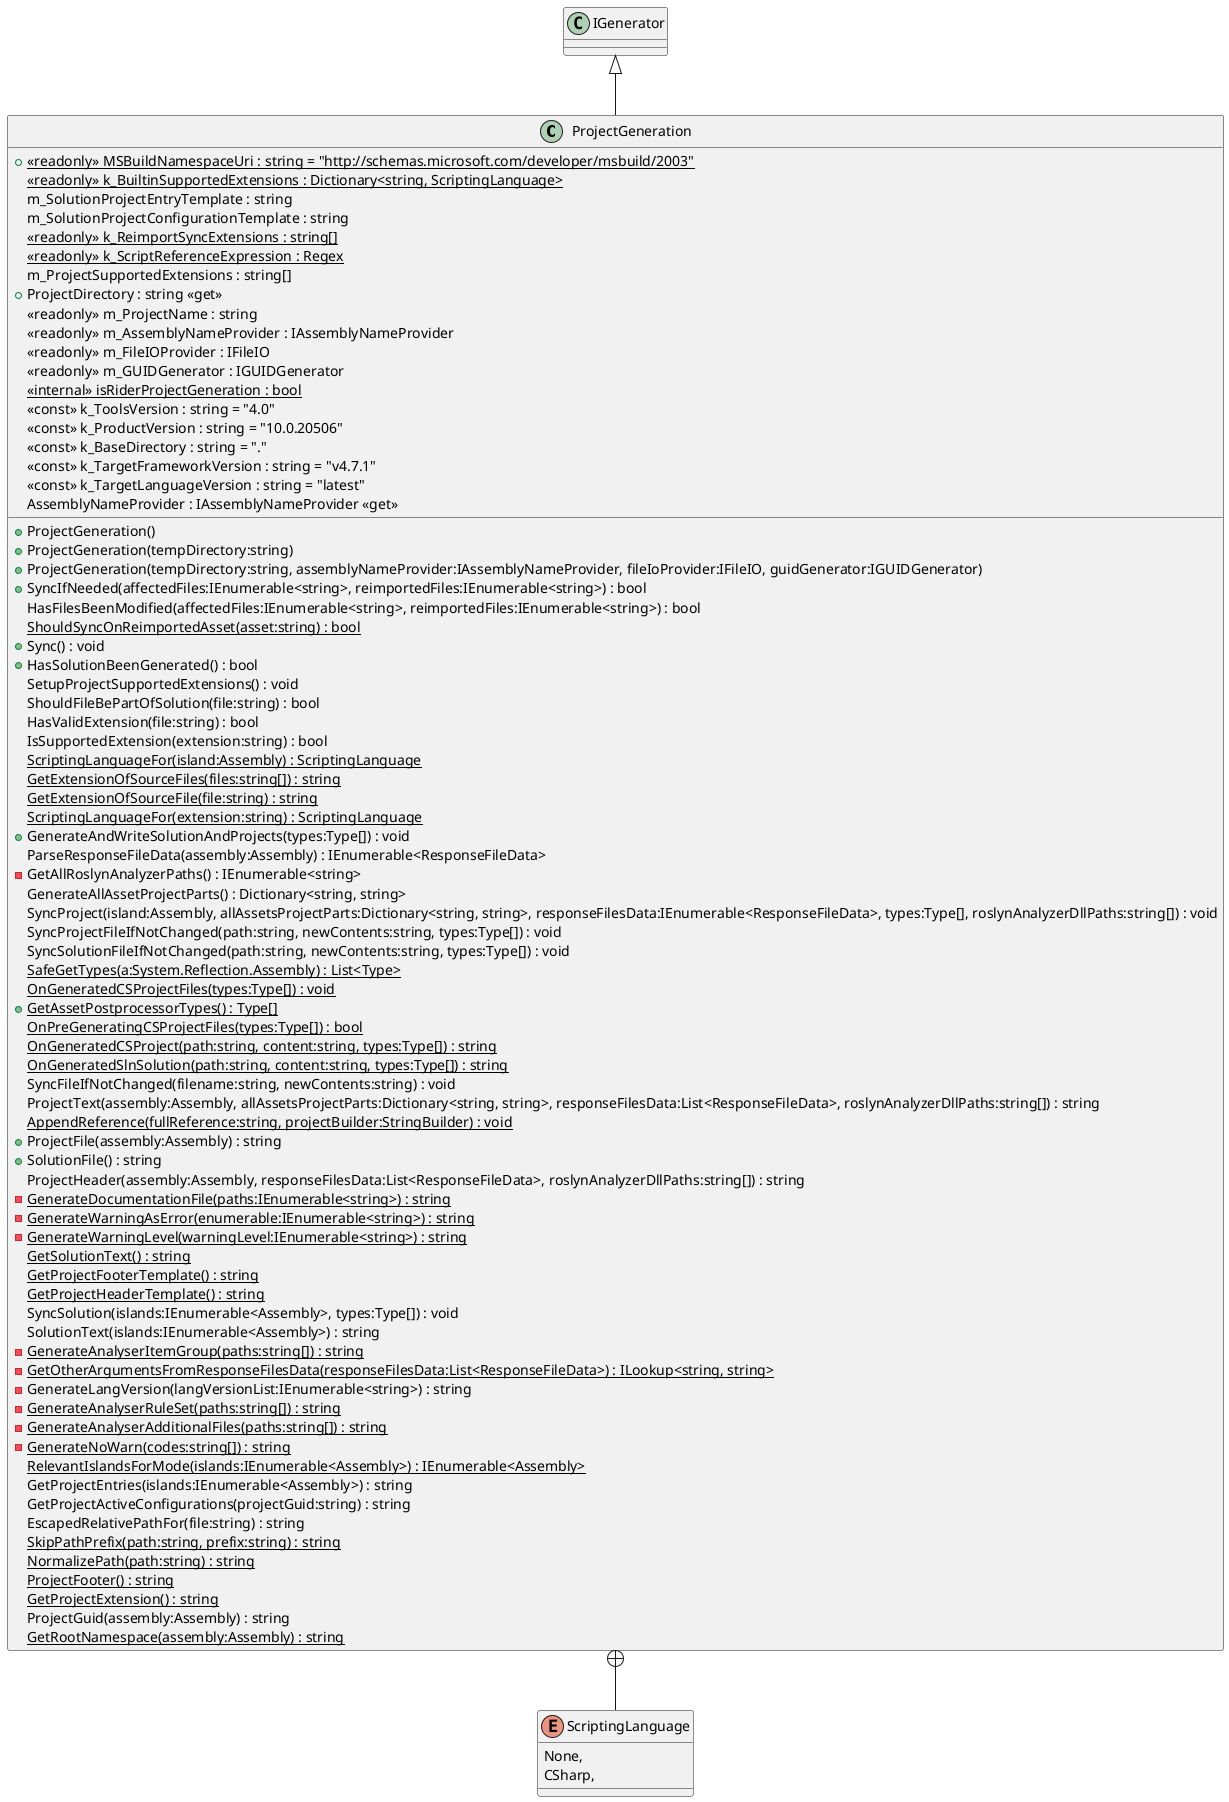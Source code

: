 @startuml
class ProjectGeneration {
    + {static} <<readonly>> MSBuildNamespaceUri : string = "http://schemas.microsoft.com/developer/msbuild/2003"
    {static} <<readonly>> k_BuiltinSupportedExtensions : Dictionary<string, ScriptingLanguage>
    m_SolutionProjectEntryTemplate : string
    m_SolutionProjectConfigurationTemplate : string
    {static} <<readonly>> k_ReimportSyncExtensions : string[]
    {static} <<readonly>> k_ScriptReferenceExpression : Regex
    m_ProjectSupportedExtensions : string[]
    + ProjectDirectory : string <<get>>
    <<readonly>> m_ProjectName : string
    <<readonly>> m_AssemblyNameProvider : IAssemblyNameProvider
    <<readonly>> m_FileIOProvider : IFileIO
    <<readonly>> m_GUIDGenerator : IGUIDGenerator
    <<internal>> {static} isRiderProjectGeneration : bool
    <<const>> k_ToolsVersion : string = "4.0"
    <<const>> k_ProductVersion : string = "10.0.20506"
    <<const>> k_BaseDirectory : string = "."
    <<const>> k_TargetFrameworkVersion : string = "v4.7.1"
    <<const>> k_TargetLanguageVersion : string = "latest"
    AssemblyNameProvider : IAssemblyNameProvider <<get>>
    + ProjectGeneration()
    + ProjectGeneration(tempDirectory:string)
    + ProjectGeneration(tempDirectory:string, assemblyNameProvider:IAssemblyNameProvider, fileIoProvider:IFileIO, guidGenerator:IGUIDGenerator)
    + SyncIfNeeded(affectedFiles:IEnumerable<string>, reimportedFiles:IEnumerable<string>) : bool
    HasFilesBeenModified(affectedFiles:IEnumerable<string>, reimportedFiles:IEnumerable<string>) : bool
    {static} ShouldSyncOnReimportedAsset(asset:string) : bool
    + Sync() : void
    + HasSolutionBeenGenerated() : bool
    SetupProjectSupportedExtensions() : void
    ShouldFileBePartOfSolution(file:string) : bool
    HasValidExtension(file:string) : bool
    IsSupportedExtension(extension:string) : bool
    {static} ScriptingLanguageFor(island:Assembly) : ScriptingLanguage
    {static} GetExtensionOfSourceFiles(files:string[]) : string
    {static} GetExtensionOfSourceFile(file:string) : string
    {static} ScriptingLanguageFor(extension:string) : ScriptingLanguage
    + GenerateAndWriteSolutionAndProjects(types:Type[]) : void
    ParseResponseFileData(assembly:Assembly) : IEnumerable<ResponseFileData>
    - GetAllRoslynAnalyzerPaths() : IEnumerable<string>
    GenerateAllAssetProjectParts() : Dictionary<string, string>
    SyncProject(island:Assembly, allAssetsProjectParts:Dictionary<string, string>, responseFilesData:IEnumerable<ResponseFileData>, types:Type[], roslynAnalyzerDllPaths:string[]) : void
    SyncProjectFileIfNotChanged(path:string, newContents:string, types:Type[]) : void
    SyncSolutionFileIfNotChanged(path:string, newContents:string, types:Type[]) : void
    {static} SafeGetTypes(a:System.Reflection.Assembly) : List<Type>
    {static} OnGeneratedCSProjectFiles(types:Type[]) : void
    + {static} GetAssetPostprocessorTypes() : Type[]
    {static} OnPreGeneratingCSProjectFiles(types:Type[]) : bool
    {static} OnGeneratedCSProject(path:string, content:string, types:Type[]) : string
    {static} OnGeneratedSlnSolution(path:string, content:string, types:Type[]) : string
    SyncFileIfNotChanged(filename:string, newContents:string) : void
    ProjectText(assembly:Assembly, allAssetsProjectParts:Dictionary<string, string>, responseFilesData:List<ResponseFileData>, roslynAnalyzerDllPaths:string[]) : string
    {static} AppendReference(fullReference:string, projectBuilder:StringBuilder) : void
    + ProjectFile(assembly:Assembly) : string
    + SolutionFile() : string
    ProjectHeader(assembly:Assembly, responseFilesData:List<ResponseFileData>, roslynAnalyzerDllPaths:string[]) : string
    - {static} GenerateDocumentationFile(paths:IEnumerable<string>) : string
    - {static} GenerateWarningAsError(enumerable:IEnumerable<string>) : string
    - {static} GenerateWarningLevel(warningLevel:IEnumerable<string>) : string
    {static} GetSolutionText() : string
    {static} GetProjectFooterTemplate() : string
    {static} GetProjectHeaderTemplate() : string
    SyncSolution(islands:IEnumerable<Assembly>, types:Type[]) : void
    SolutionText(islands:IEnumerable<Assembly>) : string
    - {static} GenerateAnalyserItemGroup(paths:string[]) : string
    - {static} GetOtherArgumentsFromResponseFilesData(responseFilesData:List<ResponseFileData>) : ILookup<string, string>
    - GenerateLangVersion(langVersionList:IEnumerable<string>) : string
    - {static} GenerateAnalyserRuleSet(paths:string[]) : string
    - {static} GenerateAnalyserAdditionalFiles(paths:string[]) : string
    - {static} GenerateNoWarn(codes:string[]) : string
    {static} RelevantIslandsForMode(islands:IEnumerable<Assembly>) : IEnumerable<Assembly>
    GetProjectEntries(islands:IEnumerable<Assembly>) : string
    GetProjectActiveConfigurations(projectGuid:string) : string
    EscapedRelativePathFor(file:string) : string
    {static} SkipPathPrefix(path:string, prefix:string) : string
    {static} NormalizePath(path:string) : string
    {static} ProjectFooter() : string
    {static} GetProjectExtension() : string
    ProjectGuid(assembly:Assembly) : string
    {static} GetRootNamespace(assembly:Assembly) : string
}
enum ScriptingLanguage {
    None,
    CSharp,
}
IGenerator <|-- ProjectGeneration
ProjectGeneration +-- ScriptingLanguage
@enduml
